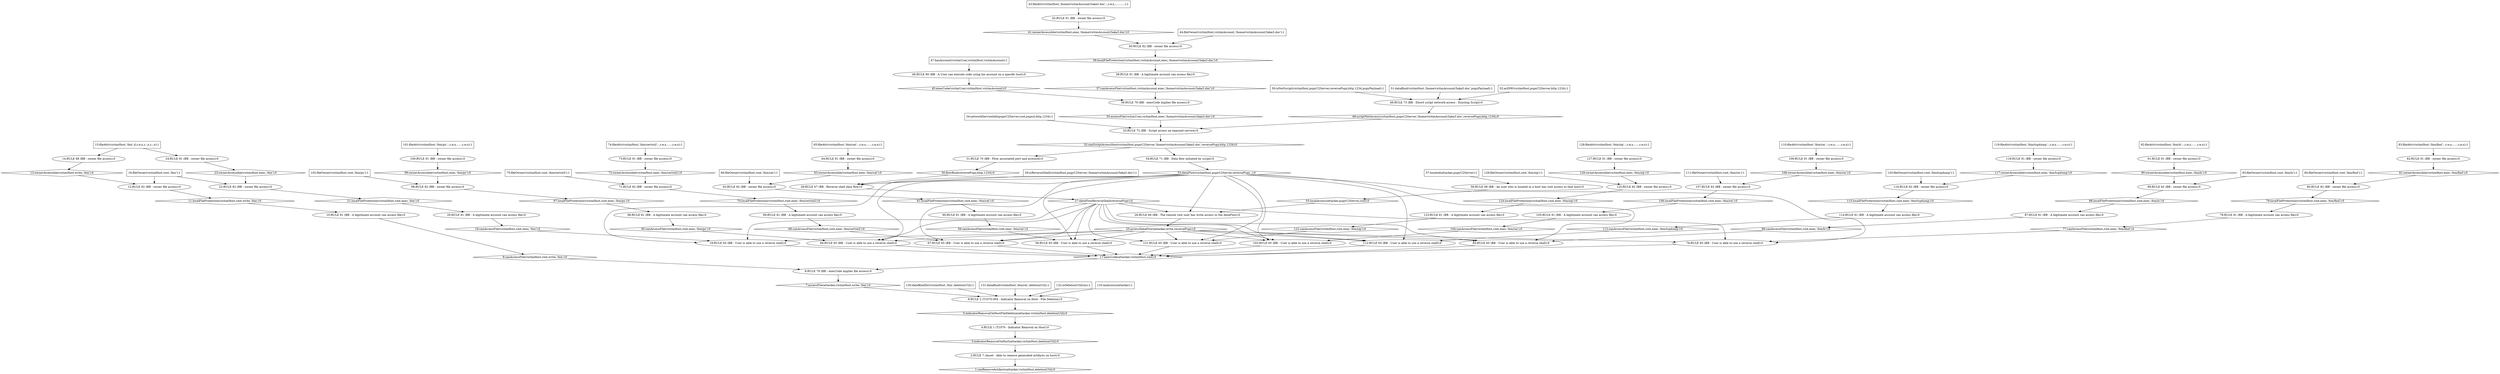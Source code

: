 digraph G {
	1 [label="1:canRemoveArtifacts(attacker,victimHost,deletionUtil):0",shape=diamond];
	2 [label="2:RULE 7 (Asset - Able to remove generated artifacts on host):0",shape=ellipse];
	3 [label="3:indicatorRemovalOnHost(attacker,victimHost,deletionUtil):0",shape=diamond];
	4 [label="4:RULE 1 (T1070 - Indicator Removal on Host):0",shape=ellipse];
	5 [label="5:indicatorRemovalOnHostFileDeletion(attacker,victimHost,deletionUtil):0",shape=diamond];
	6 [label="6:RULE 2 (T1070.004 - Indicator Removal on Host - File Deletion):0",shape=ellipse];
	7 [label="7:accessFile(attacker,victimHost,write,'/bin'):0",shape=diamond];
	8 [label="8:RULE 79 (BB - execCode implies file access):0",shape=ellipse];
	9 [label="9:canAccessFile(victimHost,root,write,'/bin'):0",shape=diamond];
	10 [label="10:RULE 81 (BB - A legitimate account can access file):0",shape=ellipse];
	11 [label="11:localFileProtection(victimHost,root,write,'/bin'):0",shape=diamond];
	12 [label="12:RULE 82 (BB - owner file access):0",shape=ellipse];
	13 [label="13:ownerAccessible(victimHost,write,'/bin'):0",shape=diamond];
	14 [label="14:RULE 88 (BB - owner file access):0",shape=ellipse];
	15 [label="15:fileAttr(victimHost,'/bin',d,r,w,x,r,-,x,r,-,x):1",shape=box];
	16 [label="16:fileOwner(victimHost,root,'/bin'):1",shape=box];
	17 [label="17:execCode(attacker,victimHost,root):0",shape=diamond];
	18 [label="18:RULE 65 (BB - User is able to use a reverse shell):0",shape=ellipse];
	19 [label="19:canAccessFile(victimHost,root,exec,'/bin'):0",shape=diamond];
	20 [label="20:RULE 81 (BB - A legitimate account can access file):0",shape=ellipse];
	21 [label="21:localFileProtection(victimHost,root,exec,'/bin'):0",shape=diamond];
	22 [label="22:RULE 82 (BB - owner file access):0",shape=ellipse];
	23 [label="23:ownerAccessible(victimHost,exec,'/bin'):0",shape=diamond];
	24 [label="24:RULE 91 (BB - owner file access):0",shape=ellipse];
	25 [label="25:accessDataFlow(attacker,write,reversePupy):0",shape=diamond];
	26 [label="26:RULE 66 (BB - The remote root user has write access to the dataFlow):0",shape=ellipse];
	27 [label="27:dataFlowReverseShell(reversePupy):0",shape=diamond];
	28 [label="28:RULE 67 (BB - Reverse shell data flow):0",shape=ellipse];
	29 [label="29:isReverseShell(victimHost,pupyC2Server,'/home/victimAccount/3aka3.doc'):1",shape=box];
	30 [label="30:flowBind(reversePupy,http,1234):0",shape=diamond];
	31 [label="31:RULE 70 (BB - Flow associated port and protocol):0",shape=ellipse];
	32 [label="32:canScriptAccessHost(victimHost,pupyC2Server,'/home/victimAccount/3aka3.doc',reversePupy,http,1234):0",shape=diamond];
	33 [label="33:RULE 72 (BB - Script access an exposed service):0",shape=ellipse];
	34 [label="34:networkServiceInfo(pupyC2Server,root,pupyd,http,1234):1",shape=box];
	35 [label="35:accessFile(victimUser,victimHost,exec,'/home/victimAccount/3aka3.doc'):0",shape=diamond];
	36 [label="36:RULE 79 (BB - execCode implies file access):0",shape=ellipse];
	37 [label="37:canAccessFile(victimHost,victimAccount,exec,'/home/victimAccount/3aka3.doc'):0",shape=diamond];
	38 [label="38:RULE 81 (BB - A legitimate account can access file):0",shape=ellipse];
	39 [label="39:localFileProtection(victimHost,victimAccount,exec,'/home/victimAccount/3aka3.doc'):0",shape=diamond];
	40 [label="40:RULE 82 (BB - owner file access):0",shape=ellipse];
	41 [label="41:ownerAccessible(victimHost,exec,'/home/victimAccount/3aka3.doc'):0",shape=diamond];
	42 [label="42:RULE 91 (BB - owner file access):0",shape=ellipse];
	43 [label="43:fileAttr(victimHost,'/home/victimAccount/3aka3.doc',-,r,w,x,-,-,-,-,-,-):1",shape=box];
	44 [label="44:fileOwner(victimHost,victimAccount,'/home/victimAccount/3aka3.doc'):1",shape=box];
	45 [label="45:execCode(victimUser,victimHost,victimAccount):0",shape=diamond];
	46 [label="46:RULE 80 (BB - A User can execute code using his account on a specific host):0",shape=ellipse];
	47 [label="47:hasAccount(victimUser,victimHost,victimAccount):1",shape=box];
	48 [label="48:scriptNetAccess(victimHost,pupyC2Server,'/home/victimAccount/3aka3.doc',reversePupy,http,1234):0",shape=diamond];
	49 [label="49:RULE 73 (BB - Direct script network access - Existing Script):0",shape=ellipse];
	50 [label="50:isNetScript(victimHost,pupyC2Server,reversePupy,http,1234,pupyPayload):1",shape=box];
	51 [label="51:dataBind(victimHost,'/home/victimAccount/3aka3.doc',pupyPayload):1",shape=box];
	52 [label="52:aclNW(victimHost,pupyC2Server,http,1234):1",shape=box];
	53 [label="53:dataFlow(victimHost,pupyC2Server,reversePupy,_):0",shape=diamond];
	54 [label="54:RULE 71 (BB - Data flow initiated by script):0",shape=ellipse];
	55 [label="55:localAccess(attacker,pupyC2Server,root):0",shape=diamond];
	56 [label="56:RULE 99 (BB - An user who is located in a host has root access to that host):0",shape=ellipse];
	57 [label="57:located(attacker,pupyC2Server):1",shape=box];
	58 [label="58:RULE 65 (BB - User is able to use a reverse shell):0",shape=ellipse];
	59 [label="59:canAccessFile(victimHost,root,exec,'/bin/cat'):0",shape=diamond];
	60 [label="60:RULE 81 (BB - A legitimate account can access file):0",shape=ellipse];
	61 [label="61:localFileProtection(victimHost,root,exec,'/bin/cat'):0",shape=diamond];
	62 [label="62:RULE 82 (BB - owner file access):0",shape=ellipse];
	63 [label="63:ownerAccessible(victimHost,exec,'/bin/cat'):0",shape=diamond];
	64 [label="64:RULE 91 (BB - owner file access):0",shape=ellipse];
	65 [label="65:fileAttr(victimHost,'/bin/cat',-,r,w,x,-,-,-,r,w,x):1",shape=box];
	66 [label="66:fileOwner(victimHost,root,'/bin/cat'):1",shape=box];
	67 [label="67:RULE 65 (BB - User is able to use a reverse shell):0",shape=ellipse];
	68 [label="68:canAccessFile(victimHost,root,exec,'/bin/certutil'):0",shape=diamond];
	69 [label="69:RULE 81 (BB - A legitimate account can access file):0",shape=ellipse];
	70 [label="70:localFileProtection(victimHost,root,exec,'/bin/certutil'):0",shape=diamond];
	71 [label="71:RULE 82 (BB - owner file access):0",shape=ellipse];
	72 [label="72:ownerAccessible(victimHost,exec,'/bin/certutil'):0",shape=diamond];
	73 [label="73:RULE 91 (BB - owner file access):0",shape=ellipse];
	74 [label="74:fileAttr(victimHost,'/bin/certutil',-,r,w,x,-,-,-,r,w,x):1",shape=box];
	75 [label="75:fileOwner(victimHost,root,'/bin/certutil'):1",shape=box];
	76 [label="76:RULE 65 (BB - User is able to use a reverse shell):0",shape=ellipse];
	77 [label="77:canAccessFile(victimHost,root,exec,'/bin/find'):0",shape=diamond];
	78 [label="78:RULE 81 (BB - A legitimate account can access file):0",shape=ellipse];
	79 [label="79:localFileProtection(victimHost,root,exec,'/bin/find'):0",shape=diamond];
	80 [label="80:RULE 82 (BB - owner file access):0",shape=ellipse];
	81 [label="81:ownerAccessible(victimHost,exec,'/bin/find'):0",shape=diamond];
	82 [label="82:RULE 91 (BB - owner file access):0",shape=ellipse];
	83 [label="83:fileAttr(victimHost,'/bin/find',-,r,w,x,-,-,-,r,w,x):1",shape=box];
	84 [label="84:fileOwner(victimHost,root,'/bin/find'):1",shape=box];
	85 [label="85:RULE 65 (BB - User is able to use a reverse shell):0",shape=ellipse];
	86 [label="86:canAccessFile(victimHost,root,exec,'/bin/ls'):0",shape=diamond];
	87 [label="87:RULE 81 (BB - A legitimate account can access file):0",shape=ellipse];
	88 [label="88:localFileProtection(victimHost,root,exec,'/bin/ls'):0",shape=diamond];
	89 [label="89:RULE 82 (BB - owner file access):0",shape=ellipse];
	90 [label="90:ownerAccessible(victimHost,exec,'/bin/ls'):0",shape=diamond];
	91 [label="91:RULE 91 (BB - owner file access):0",shape=ellipse];
	92 [label="92:fileAttr(victimHost,'/bin/ls',-,r,w,x,-,-,-,r,w,x):1",shape=box];
	93 [label="93:fileOwner(victimHost,root,'/bin/ls'):1",shape=box];
	94 [label="94:RULE 65 (BB - User is able to use a reverse shell):0",shape=ellipse];
	95 [label="95:canAccessFile(victimHost,root,exec,'/bin/ps'):0",shape=diamond];
	96 [label="96:RULE 81 (BB - A legitimate account can access file):0",shape=ellipse];
	97 [label="97:localFileProtection(victimHost,root,exec,'/bin/ps'):0",shape=diamond];
	98 [label="98:RULE 82 (BB - owner file access):0",shape=ellipse];
	99 [label="99:ownerAccessible(victimHost,exec,'/bin/ps'):0",shape=diamond];
	100 [label="100:RULE 91 (BB - owner file access):0",shape=ellipse];
	101 [label="101:fileAttr(victimHost,'/bin/ps',-,r,w,x,-,-,-,r,w,x):1",shape=box];
	102 [label="102:fileOwner(victimHost,root,'/bin/ps'):1",shape=box];
	103 [label="103:RULE 65 (BB - User is able to use a reverse shell):0",shape=ellipse];
	104 [label="104:canAccessFile(victimHost,root,exec,'/bin/rm'):0",shape=diamond];
	105 [label="105:RULE 81 (BB - A legitimate account can access file):0",shape=ellipse];
	106 [label="106:localFileProtection(victimHost,root,exec,'/bin/rm'):0",shape=diamond];
	107 [label="107:RULE 82 (BB - owner file access):0",shape=ellipse];
	108 [label="108:ownerAccessible(victimHost,exec,'/bin/rm'):0",shape=diamond];
	109 [label="109:RULE 91 (BB - owner file access):0",shape=ellipse];
	110 [label="110:fileAttr(victimHost,'/bin/rm',-,r,w,x,-,-,-,r,w,x):1",shape=box];
	111 [label="111:fileOwner(victimHost,root,'/bin/rm'):1",shape=box];
	112 [label="112:RULE 65 (BB - User is able to use a reverse shell):0",shape=ellipse];
	113 [label="113:canAccessFile(victimHost,root,exec,'/bin/tcpdump'):0",shape=diamond];
	114 [label="114:RULE 81 (BB - A legitimate account can access file):0",shape=ellipse];
	115 [label="115:localFileProtection(victimHost,root,exec,'/bin/tcpdump'):0",shape=diamond];
	116 [label="116:RULE 82 (BB - owner file access):0",shape=ellipse];
	117 [label="117:ownerAccessible(victimHost,exec,'/bin/tcpdump'):0",shape=diamond];
	118 [label="118:RULE 91 (BB - owner file access):0",shape=ellipse];
	119 [label="119:fileAttr(victimHost,'/bin/tcpdump',-,r,w,x,-,-,-,r,w,x):1",shape=box];
	120 [label="120:fileOwner(victimHost,root,'/bin/tcpdump'):1",shape=box];
	121 [label="121:RULE 65 (BB - User is able to use a reverse shell):0",shape=ellipse];
	122 [label="122:canAccessFile(victimHost,root,exec,'/bin/zip'):0",shape=diamond];
	123 [label="123:RULE 81 (BB - A legitimate account can access file):0",shape=ellipse];
	124 [label="124:localFileProtection(victimHost,root,exec,'/bin/zip'):0",shape=diamond];
	125 [label="125:RULE 82 (BB - owner file access):0",shape=ellipse];
	126 [label="126:ownerAccessible(victimHost,exec,'/bin/zip'):0",shape=diamond];
	127 [label="127:RULE 91 (BB - owner file access):0",shape=ellipse];
	128 [label="128:fileAttr(victimHost,'/bin/zip',-,r,w,x,-,-,-,r,w,x):1",shape=box];
	129 [label="129:fileOwner(victimHost,root,'/bin/zip'):1",shape=box];
	130 [label="130:dataBindDir(victimHost,'/bin',deletionUtil):1",shape=box];
	131 [label="131:dataBind(victimHost,'/bin/rm',deletionUtil):1",shape=box];
	132 [label="132:isDeletionUtil(rm):1",shape=box];
	133 [label="133:malicious(attacker):1",shape=box];
	15 -> 	14;
	14 -> 	13;
	13 -> 	12;
	16 -> 	12;
	12 -> 	11;
	11 -> 	10;
	10 -> 	9;
	9 -> 	8;
	15 -> 	24;
	24 -> 	23;
	23 -> 	22;
	16 -> 	22;
	22 -> 	21;
	21 -> 	20;
	20 -> 	19;
	19 -> 	18;
	29 -> 	28;
	34 -> 	33;
	43 -> 	42;
	42 -> 	41;
	41 -> 	40;
	44 -> 	40;
	40 -> 	39;
	39 -> 	38;
	38 -> 	37;
	37 -> 	36;
	47 -> 	46;
	46 -> 	45;
	45 -> 	36;
	36 -> 	35;
	35 -> 	33;
	50 -> 	49;
	51 -> 	49;
	52 -> 	49;
	49 -> 	48;
	48 -> 	33;
	33 -> 	32;
	32 -> 	31;
	31 -> 	30;
	30 -> 	28;
	32 -> 	54;
	54 -> 	53;
	53 -> 	28;
	28 -> 	27;
	27 -> 	26;
	53 -> 	26;
	57 -> 	56;
	56 -> 	55;
	55 -> 	26;
	26 -> 	25;
	25 -> 	18;
	27 -> 	18;
	53 -> 	18;
	18 -> 	17;
	65 -> 	64;
	64 -> 	63;
	63 -> 	62;
	66 -> 	62;
	62 -> 	61;
	61 -> 	60;
	60 -> 	59;
	59 -> 	58;
	25 -> 	58;
	27 -> 	58;
	53 -> 	58;
	58 -> 	17;
	74 -> 	73;
	73 -> 	72;
	72 -> 	71;
	75 -> 	71;
	71 -> 	70;
	70 -> 	69;
	69 -> 	68;
	68 -> 	67;
	25 -> 	67;
	27 -> 	67;
	53 -> 	67;
	67 -> 	17;
	83 -> 	82;
	82 -> 	81;
	81 -> 	80;
	84 -> 	80;
	80 -> 	79;
	79 -> 	78;
	78 -> 	77;
	77 -> 	76;
	25 -> 	76;
	27 -> 	76;
	53 -> 	76;
	76 -> 	17;
	92 -> 	91;
	91 -> 	90;
	90 -> 	89;
	93 -> 	89;
	89 -> 	88;
	88 -> 	87;
	87 -> 	86;
	86 -> 	85;
	25 -> 	85;
	27 -> 	85;
	53 -> 	85;
	85 -> 	17;
	101 -> 	100;
	100 -> 	99;
	99 -> 	98;
	102 -> 	98;
	98 -> 	97;
	97 -> 	96;
	96 -> 	95;
	95 -> 	94;
	25 -> 	94;
	27 -> 	94;
	53 -> 	94;
	94 -> 	17;
	110 -> 	109;
	109 -> 	108;
	108 -> 	107;
	111 -> 	107;
	107 -> 	106;
	106 -> 	105;
	105 -> 	104;
	104 -> 	103;
	25 -> 	103;
	27 -> 	103;
	53 -> 	103;
	103 -> 	17;
	119 -> 	118;
	118 -> 	117;
	117 -> 	116;
	120 -> 	116;
	116 -> 	115;
	115 -> 	114;
	114 -> 	113;
	113 -> 	112;
	25 -> 	112;
	27 -> 	112;
	53 -> 	112;
	112 -> 	17;
	128 -> 	127;
	127 -> 	126;
	126 -> 	125;
	129 -> 	125;
	125 -> 	124;
	124 -> 	123;
	123 -> 	122;
	122 -> 	121;
	25 -> 	121;
	27 -> 	121;
	53 -> 	121;
	121 -> 	17;
	17 -> 	8;
	8 -> 	7;
	7 -> 	6;
	130 -> 	6;
	131 -> 	6;
	132 -> 	6;
	133 -> 	6;
	6 -> 	5;
	5 -> 	4;
	4 -> 	3;
	3 -> 	2;
	2 -> 	1;
}
